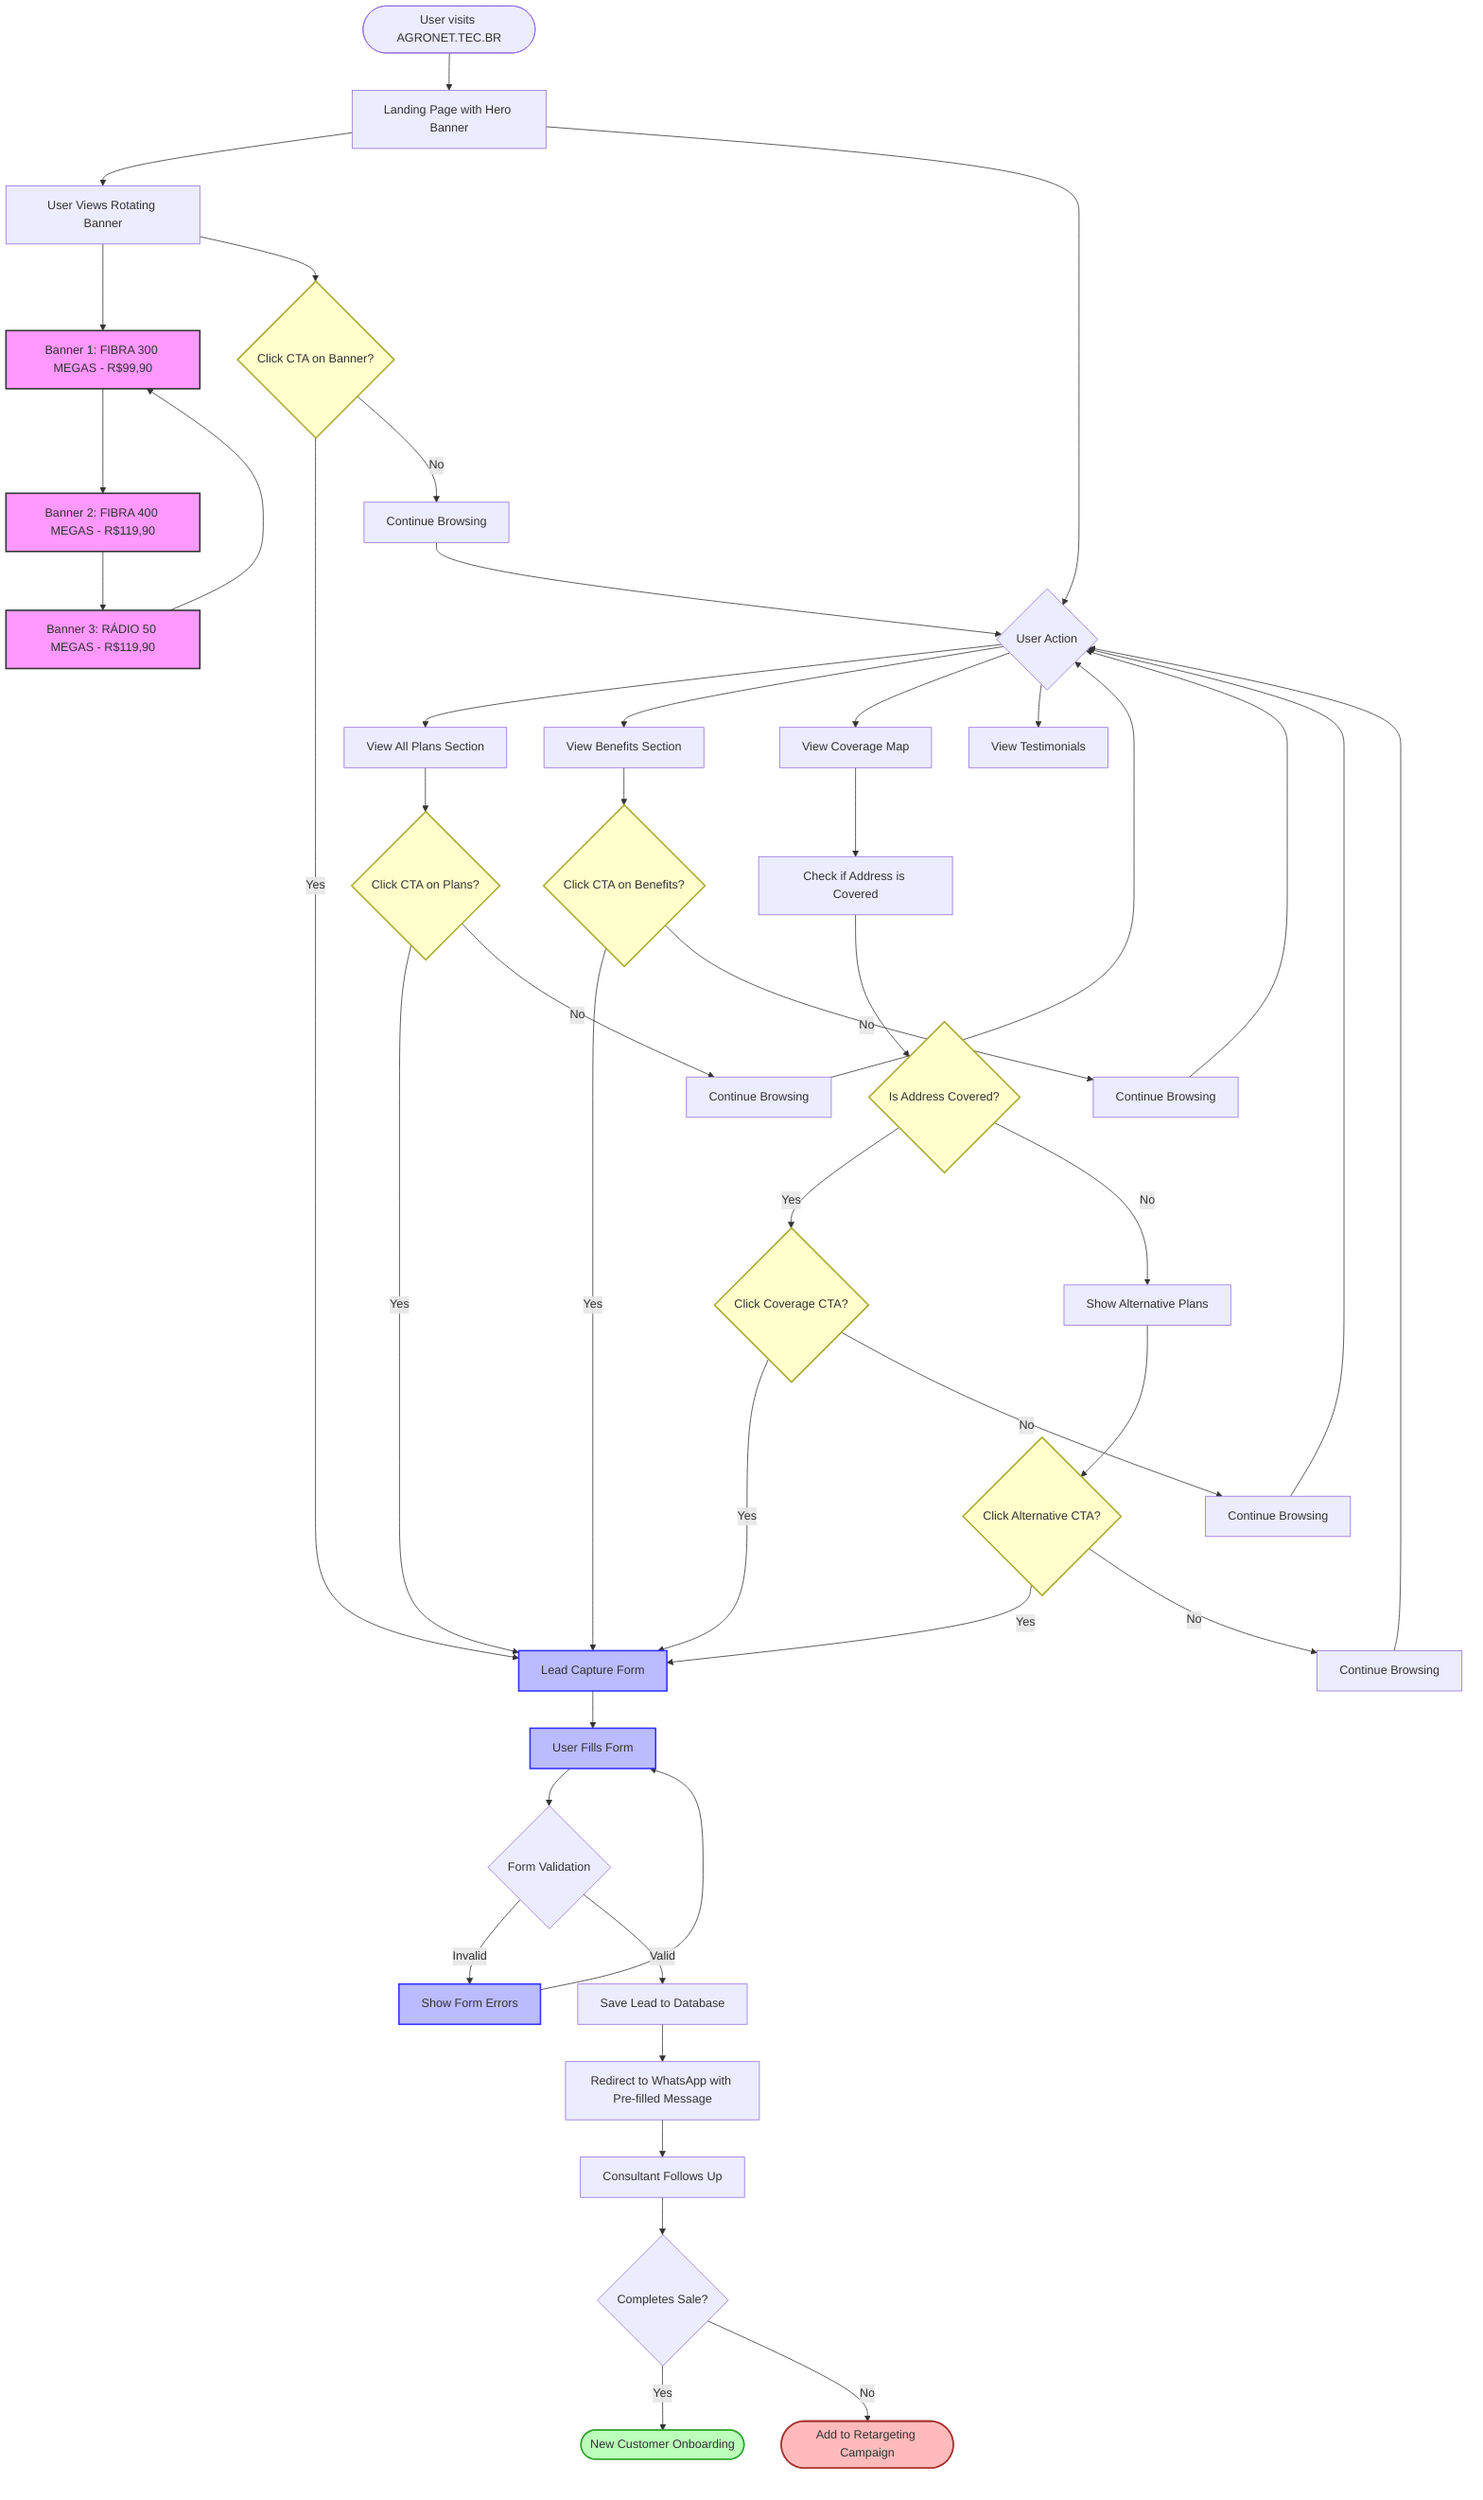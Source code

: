 flowchart TD
    Start([User visits AGRONET.TEC.BR]) --> LandingPage
    
    %% Main Landing Page Experience
    LandingPage[Landing Page with Hero Banner] --> ViewBanner
    LandingPage --> ScrollPage{User Action}
    
    %% Banner View & Interaction
    ViewBanner[User Views Rotating Banner] --> Banner1
    Banner1[Banner 1: FIBRA 300 MEGAS - R$99,90] --> Banner2
    Banner2[Banner 2: FIBRA 400 MEGAS - R$119,90] --> Banner3
    Banner3[Banner 3: RÁDIO 50 MEGAS - R$119,90] --> Banner1
    
    ViewBanner --> ClickCTA1{Click CTA on Banner?}
    
    %% Scrolling Journey
    ScrollPage --> ViewPlans[View All Plans Section]
    ScrollPage --> ViewBenefits[View Benefits Section]
    ScrollPage --> ViewCoverage[View Coverage Map]
    ScrollPage --> ViewTestimonials[View Testimonials]
    
    %% Secondary CTAs
    ViewPlans --> ClickCTA2{Click CTA on Plans?}
    ViewBenefits --> ClickCTA3{Click CTA on Benefits?}
    ViewCoverage --> CheckCoverage[Check if Address is Covered]
    CheckCoverage --> IsCovered{Is Address Covered?}
    IsCovered -- Yes --> ClickCTA4{Click Coverage CTA?}
    IsCovered -- No --> ShowAlternatives[Show Alternative Plans]
    ShowAlternatives --> ClickCTA5{Click Alternative CTA?}
    
    %% Lead Form Entry Points
    ClickCTA1 -- Yes --> LeadForm
    ClickCTA2 -- Yes --> LeadForm
    ClickCTA3 -- Yes --> LeadForm
    ClickCTA4 -- Yes --> LeadForm
    ClickCTA5 -- Yes --> LeadForm
    
    %% Lead Form Process
    LeadForm[Lead Capture Form] --> FormFill[User Fills Form]
    FormFill --> Validate{Form Validation}
    
    Validate -- Invalid --> ShowErrors[Show Form Errors]
    ShowErrors --> FormFill
    
    Validate -- Valid --> SaveLead[Save Lead to Database]
    SaveLead --> WhatsApp[Redirect to WhatsApp with Pre-filled Message]
    
    %% WhatsApp Journey
    WhatsApp --> Consultant[Consultant Follows Up]
    Consultant --> Sale{Completes Sale?}
    
    Sale -- Yes --> NewCustomer([New Customer Onboarding])
    Sale -- No --> RetargetingCampaign([Add to Retargeting Campaign])
    
    %% Alternative Paths
    ClickCTA1 -- No --> ContinueBrowsing1[Continue Browsing]
    ClickCTA2 -- No --> ContinueBrowsing2[Continue Browsing]
    ClickCTA3 -- No --> ContinueBrowsing3[Continue Browsing]
    ClickCTA4 -- No --> ContinueBrowsing4[Continue Browsing]
    ClickCTA5 -- No --> ContinueBrowsing5[Continue Browsing]
    
    ContinueBrowsing1 --> ScrollPage
    ContinueBrowsing2 --> ScrollPage
    ContinueBrowsing3 --> ScrollPage
    ContinueBrowsing4 --> ScrollPage
    ContinueBrowsing5 --> ScrollPage
    
    %% Styling
    classDef banner fill:#f9f,stroke:#333,stroke-width:2px
    classDef form fill:#bbf,stroke:#33f,stroke-width:2px
    classDef success fill:#bfb,stroke:#3a3,stroke-width:2px
    classDef failure fill:#fbb,stroke:#a33,stroke-width:2px
    classDef action fill:#ffc,stroke:#aa3,stroke-width:2px
    
    class Banner1,Banner2,Banner3 banner
    class LeadForm,FormFill,ShowErrors form
    class NewCustomer success
    class RetargetingCampaign failure
    class ClickCTA1,ClickCTA2,ClickCTA3,ClickCTA4,ClickCTA5,IsCovered action
